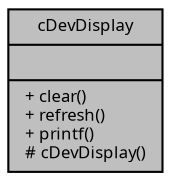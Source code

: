 digraph "cDevDisplay"
{
  edge [fontname="Sans",fontsize="8",labelfontname="Sans",labelfontsize="8"];
  node [fontname="Sans",fontsize="8",shape=record];
  Node1 [label="{cDevDisplay\n||+ clear()\l+ refresh()\l+ printf()\l# cDevDisplay()\l}",height=0.2,width=0.4,color="black", fillcolor="grey75", style="filled", fontcolor="black"];
}
